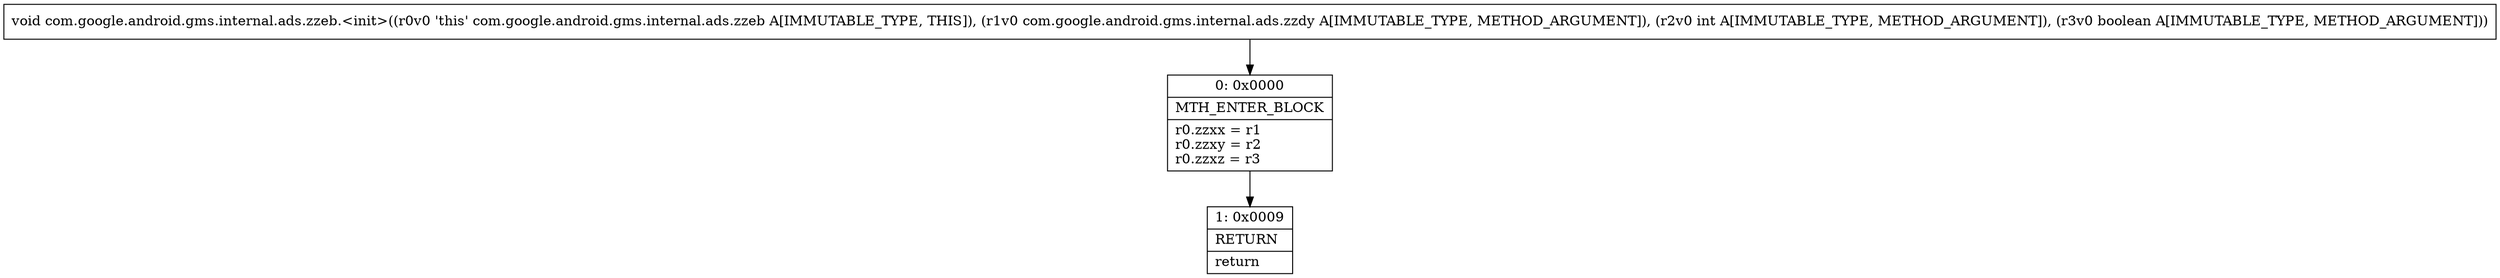 digraph "CFG forcom.google.android.gms.internal.ads.zzeb.\<init\>(Lcom\/google\/android\/gms\/internal\/ads\/zzdy;IZ)V" {
Node_0 [shape=record,label="{0\:\ 0x0000|MTH_ENTER_BLOCK\l|r0.zzxx = r1\lr0.zzxy = r2\lr0.zzxz = r3\l}"];
Node_1 [shape=record,label="{1\:\ 0x0009|RETURN\l|return\l}"];
MethodNode[shape=record,label="{void com.google.android.gms.internal.ads.zzeb.\<init\>((r0v0 'this' com.google.android.gms.internal.ads.zzeb A[IMMUTABLE_TYPE, THIS]), (r1v0 com.google.android.gms.internal.ads.zzdy A[IMMUTABLE_TYPE, METHOD_ARGUMENT]), (r2v0 int A[IMMUTABLE_TYPE, METHOD_ARGUMENT]), (r3v0 boolean A[IMMUTABLE_TYPE, METHOD_ARGUMENT])) }"];
MethodNode -> Node_0;
Node_0 -> Node_1;
}

